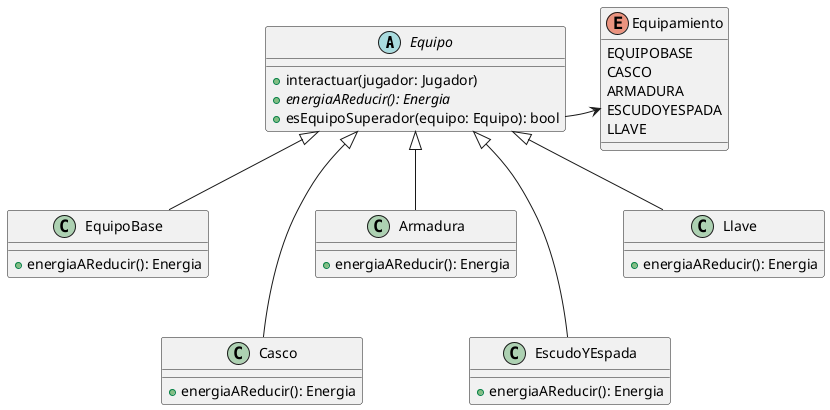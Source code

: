 @startuml Equipo

abstract class Equipo{
    +interactuar(jugador: Jugador)
    +{abstract}energiaAReducir(): Energia
    +esEquipoSuperador(equipo: Equipo): bool
}

enum Equipamiento{
    EQUIPOBASE
    CASCO
    ARMADURA
    ESCUDOYESPADA
    LLAVE
}

class EquipoBase{
    +energiaAReducir(): Energia
}

class Casco{
    +energiaAReducir(): Energia
}

class Armadura{
    +energiaAReducir(): Energia
}

class EscudoYEspada{
    +energiaAReducir(): Energia
}

class Llave{
    +energiaAReducir(): Energia
}

Equipo --> Equipamiento
Equipo <|-- EquipoBase
Equipo <|--- Casco
Equipo <|-- Armadura
Equipo <|--- EscudoYEspada
Equipo <|-- Llave

Equipo -[hidden]> Equipamiento

@enduml